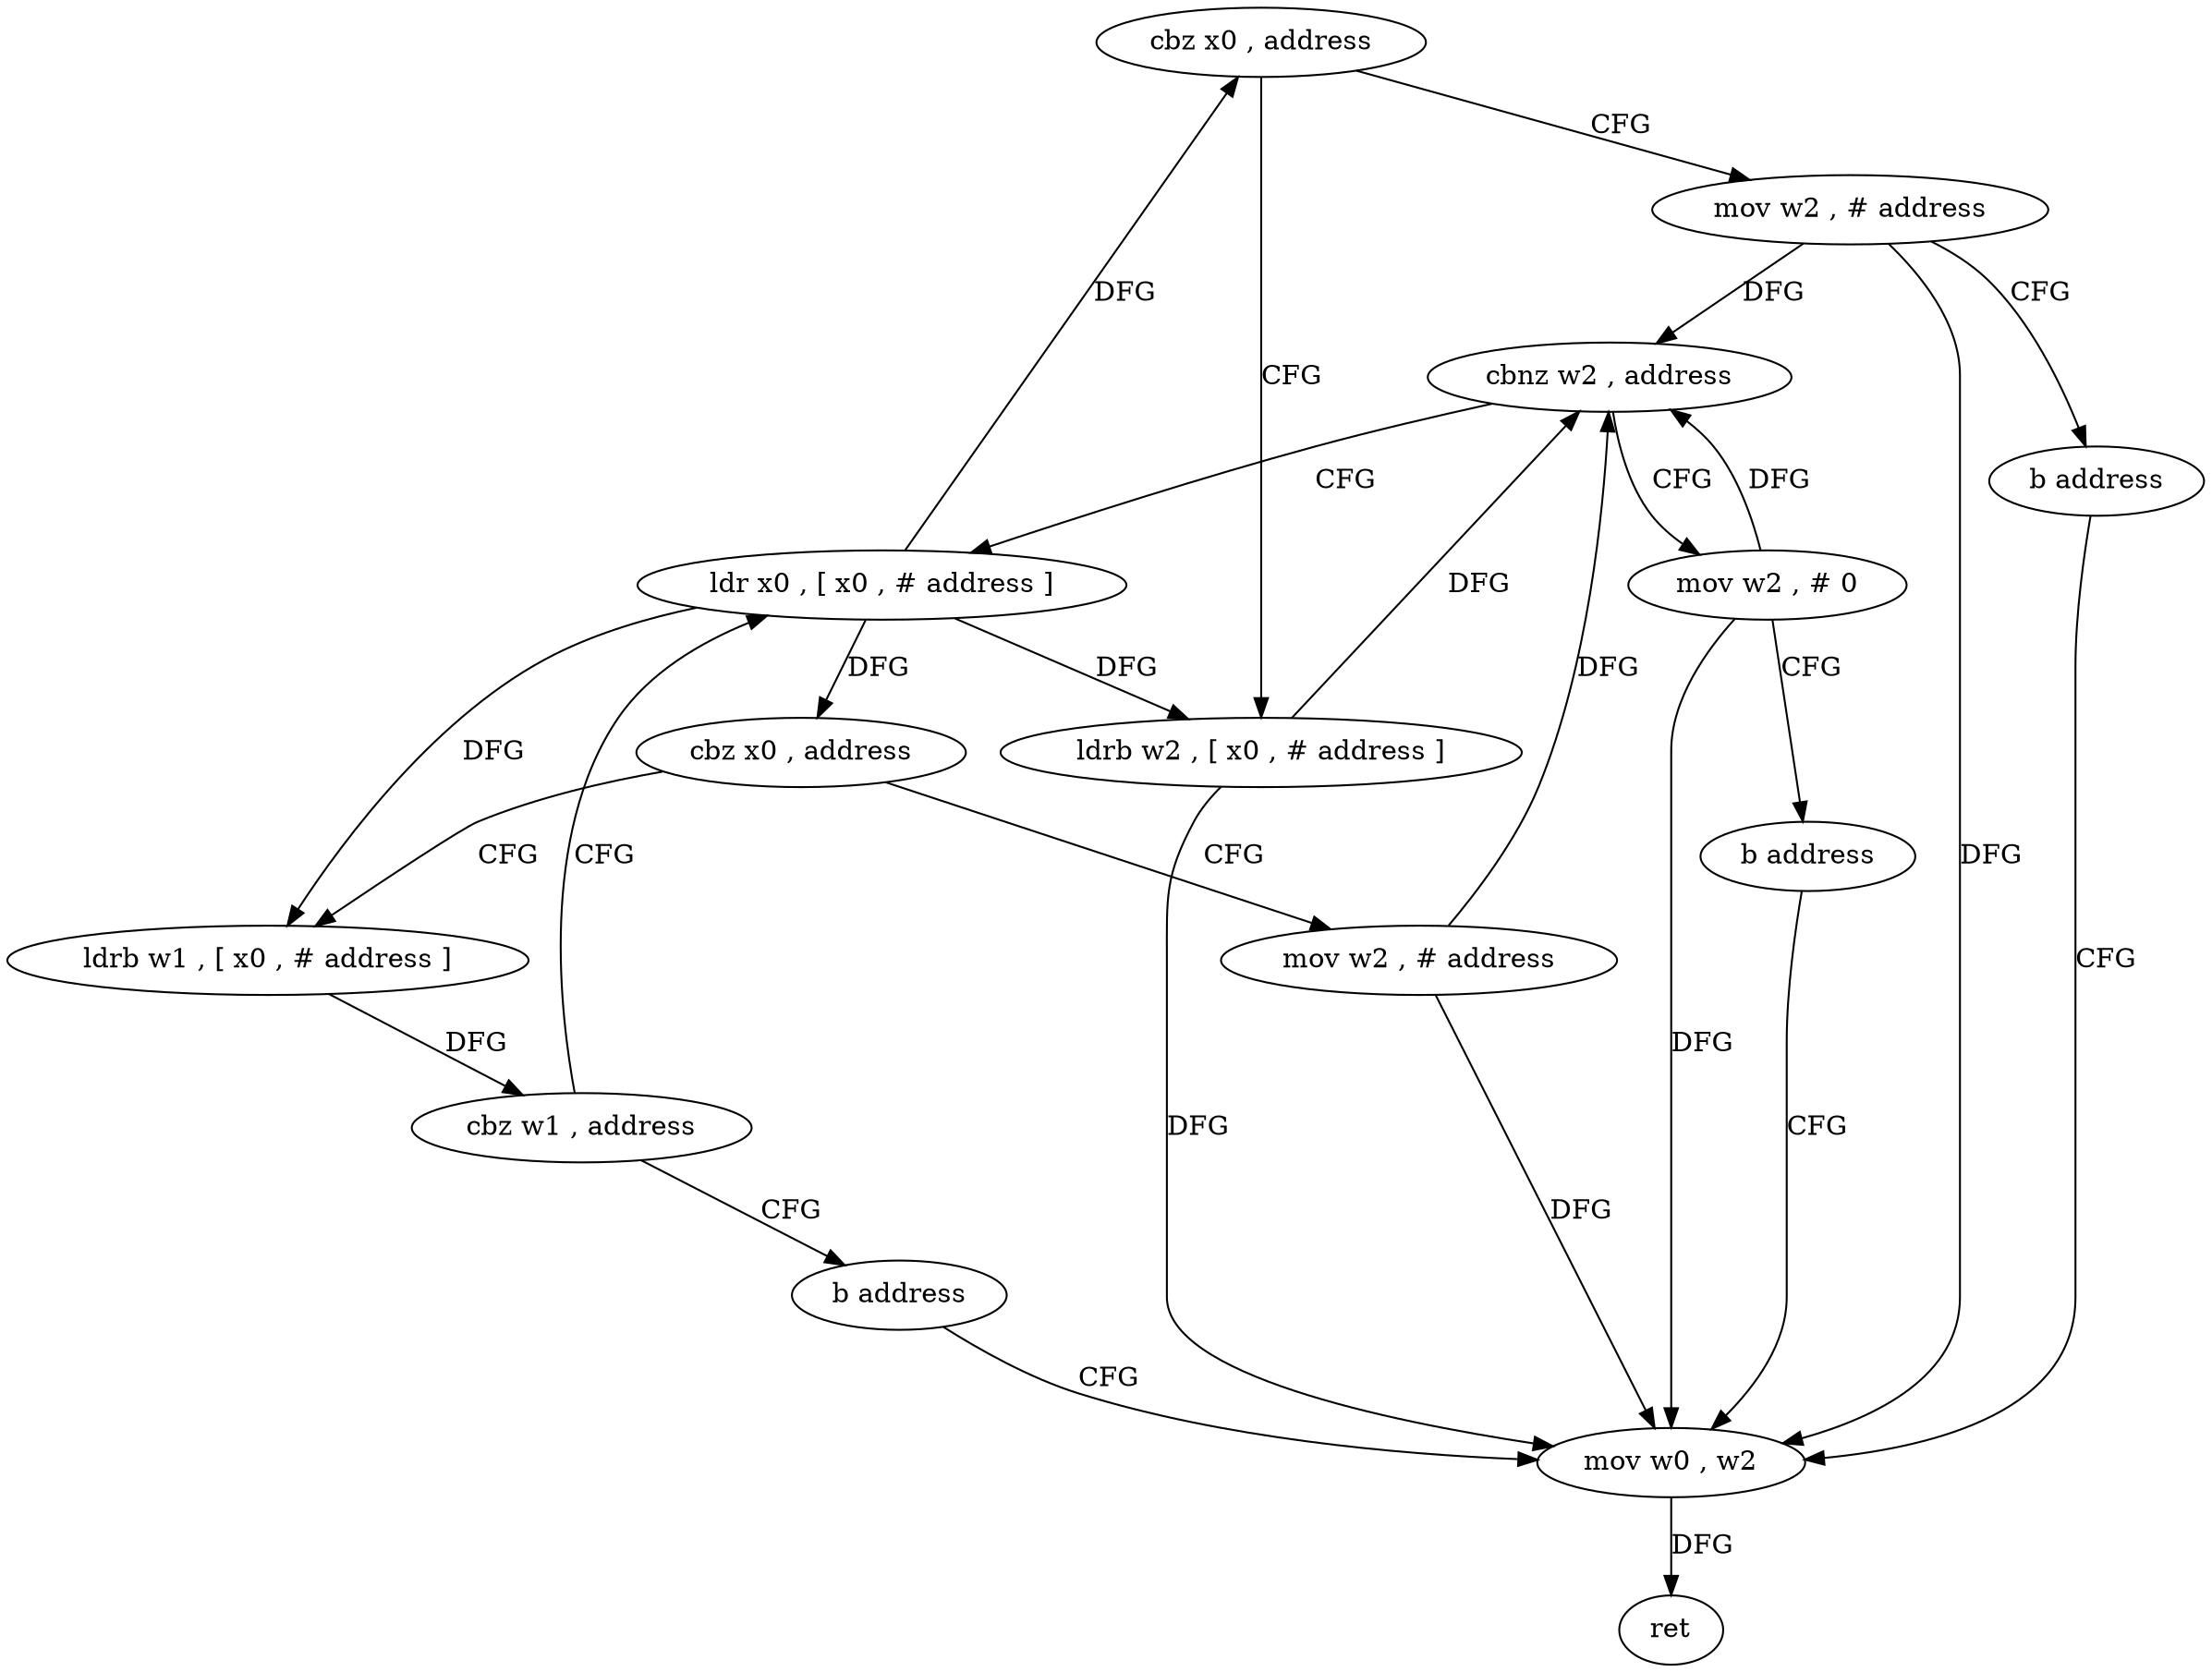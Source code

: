 digraph "func" {
"4232216" [label = "cbz x0 , address" ]
"4232260" [label = "mov w2 , # address" ]
"4232220" [label = "ldrb w2 , [ x0 , # address ]" ]
"4232264" [label = "b address" ]
"4232252" [label = "mov w0 , w2" ]
"4232224" [label = "cbnz w2 , address" ]
"4232268" [label = "mov w2 , # 0" ]
"4232228" [label = "ldr x0 , [ x0 , # address ]" ]
"4232256" [label = "ret" ]
"4232272" [label = "b address" ]
"4232232" [label = "cbz x0 , address" ]
"4232248" [label = "mov w2 , # address" ]
"4232236" [label = "ldrb w1 , [ x0 , # address ]" ]
"4232240" [label = "cbz w1 , address" ]
"4232244" [label = "b address" ]
"4232216" -> "4232260" [ label = "CFG" ]
"4232216" -> "4232220" [ label = "CFG" ]
"4232260" -> "4232264" [ label = "CFG" ]
"4232260" -> "4232224" [ label = "DFG" ]
"4232260" -> "4232252" [ label = "DFG" ]
"4232220" -> "4232224" [ label = "DFG" ]
"4232220" -> "4232252" [ label = "DFG" ]
"4232264" -> "4232252" [ label = "CFG" ]
"4232252" -> "4232256" [ label = "DFG" ]
"4232224" -> "4232268" [ label = "CFG" ]
"4232224" -> "4232228" [ label = "CFG" ]
"4232268" -> "4232272" [ label = "CFG" ]
"4232268" -> "4232224" [ label = "DFG" ]
"4232268" -> "4232252" [ label = "DFG" ]
"4232228" -> "4232232" [ label = "DFG" ]
"4232228" -> "4232216" [ label = "DFG" ]
"4232228" -> "4232220" [ label = "DFG" ]
"4232228" -> "4232236" [ label = "DFG" ]
"4232272" -> "4232252" [ label = "CFG" ]
"4232232" -> "4232248" [ label = "CFG" ]
"4232232" -> "4232236" [ label = "CFG" ]
"4232248" -> "4232252" [ label = "DFG" ]
"4232248" -> "4232224" [ label = "DFG" ]
"4232236" -> "4232240" [ label = "DFG" ]
"4232240" -> "4232228" [ label = "CFG" ]
"4232240" -> "4232244" [ label = "CFG" ]
"4232244" -> "4232252" [ label = "CFG" ]
}
